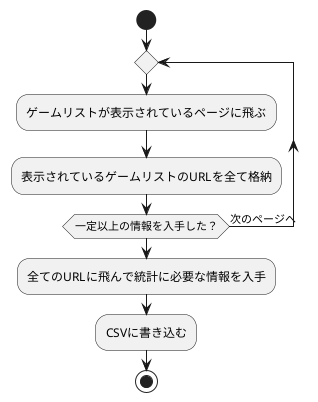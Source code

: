 @startuml

start

repeat
  :ゲームリストが表示されているページに飛ぶ;
  :表示されているゲームリストのURLを全て格納;
repeat while (一定以上の情報を入手した？) is (次のページへ)
  :全てのURLに飛んで統計に必要な情報を入手;
  :CSVに書き込む;

stop

@enduml